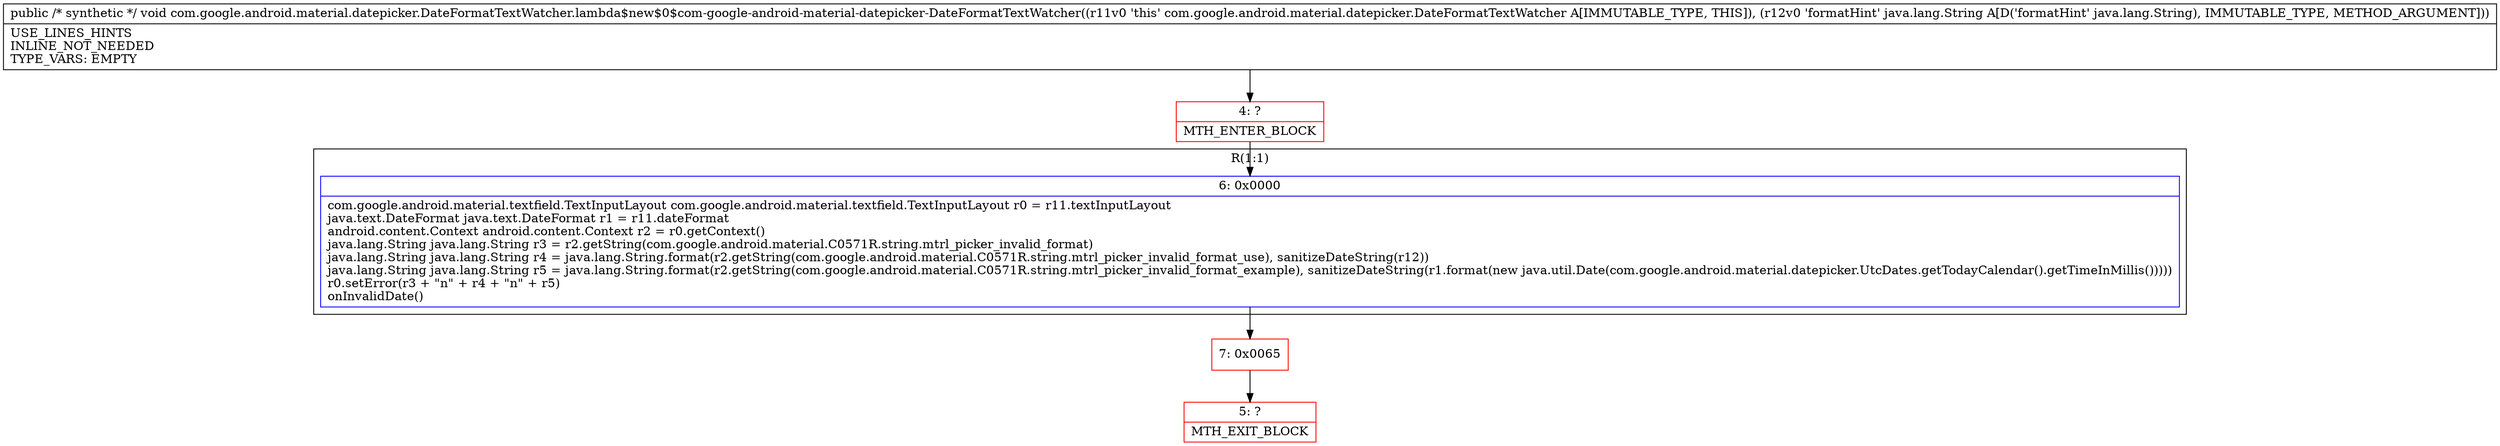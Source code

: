 digraph "CFG forcom.google.android.material.datepicker.DateFormatTextWatcher.lambda$new$0$com\-google\-android\-material\-datepicker\-DateFormatTextWatcher(Ljava\/lang\/String;)V" {
subgraph cluster_Region_180282641 {
label = "R(1:1)";
node [shape=record,color=blue];
Node_6 [shape=record,label="{6\:\ 0x0000|com.google.android.material.textfield.TextInputLayout com.google.android.material.textfield.TextInputLayout r0 = r11.textInputLayout\ljava.text.DateFormat java.text.DateFormat r1 = r11.dateFormat\landroid.content.Context android.content.Context r2 = r0.getContext()\ljava.lang.String java.lang.String r3 = r2.getString(com.google.android.material.C0571R.string.mtrl_picker_invalid_format)\ljava.lang.String java.lang.String r4 = java.lang.String.format(r2.getString(com.google.android.material.C0571R.string.mtrl_picker_invalid_format_use), sanitizeDateString(r12))\ljava.lang.String java.lang.String r5 = java.lang.String.format(r2.getString(com.google.android.material.C0571R.string.mtrl_picker_invalid_format_example), sanitizeDateString(r1.format(new java.util.Date(com.google.android.material.datepicker.UtcDates.getTodayCalendar().getTimeInMillis()))))\lr0.setError(r3 + \"n\" + r4 + \"n\" + r5)\lonInvalidDate()\l}"];
}
Node_4 [shape=record,color=red,label="{4\:\ ?|MTH_ENTER_BLOCK\l}"];
Node_7 [shape=record,color=red,label="{7\:\ 0x0065}"];
Node_5 [shape=record,color=red,label="{5\:\ ?|MTH_EXIT_BLOCK\l}"];
MethodNode[shape=record,label="{public \/* synthetic *\/ void com.google.android.material.datepicker.DateFormatTextWatcher.lambda$new$0$com\-google\-android\-material\-datepicker\-DateFormatTextWatcher((r11v0 'this' com.google.android.material.datepicker.DateFormatTextWatcher A[IMMUTABLE_TYPE, THIS]), (r12v0 'formatHint' java.lang.String A[D('formatHint' java.lang.String), IMMUTABLE_TYPE, METHOD_ARGUMENT]))  | USE_LINES_HINTS\lINLINE_NOT_NEEDED\lTYPE_VARS: EMPTY\l}"];
MethodNode -> Node_4;Node_6 -> Node_7;
Node_4 -> Node_6;
Node_7 -> Node_5;
}

